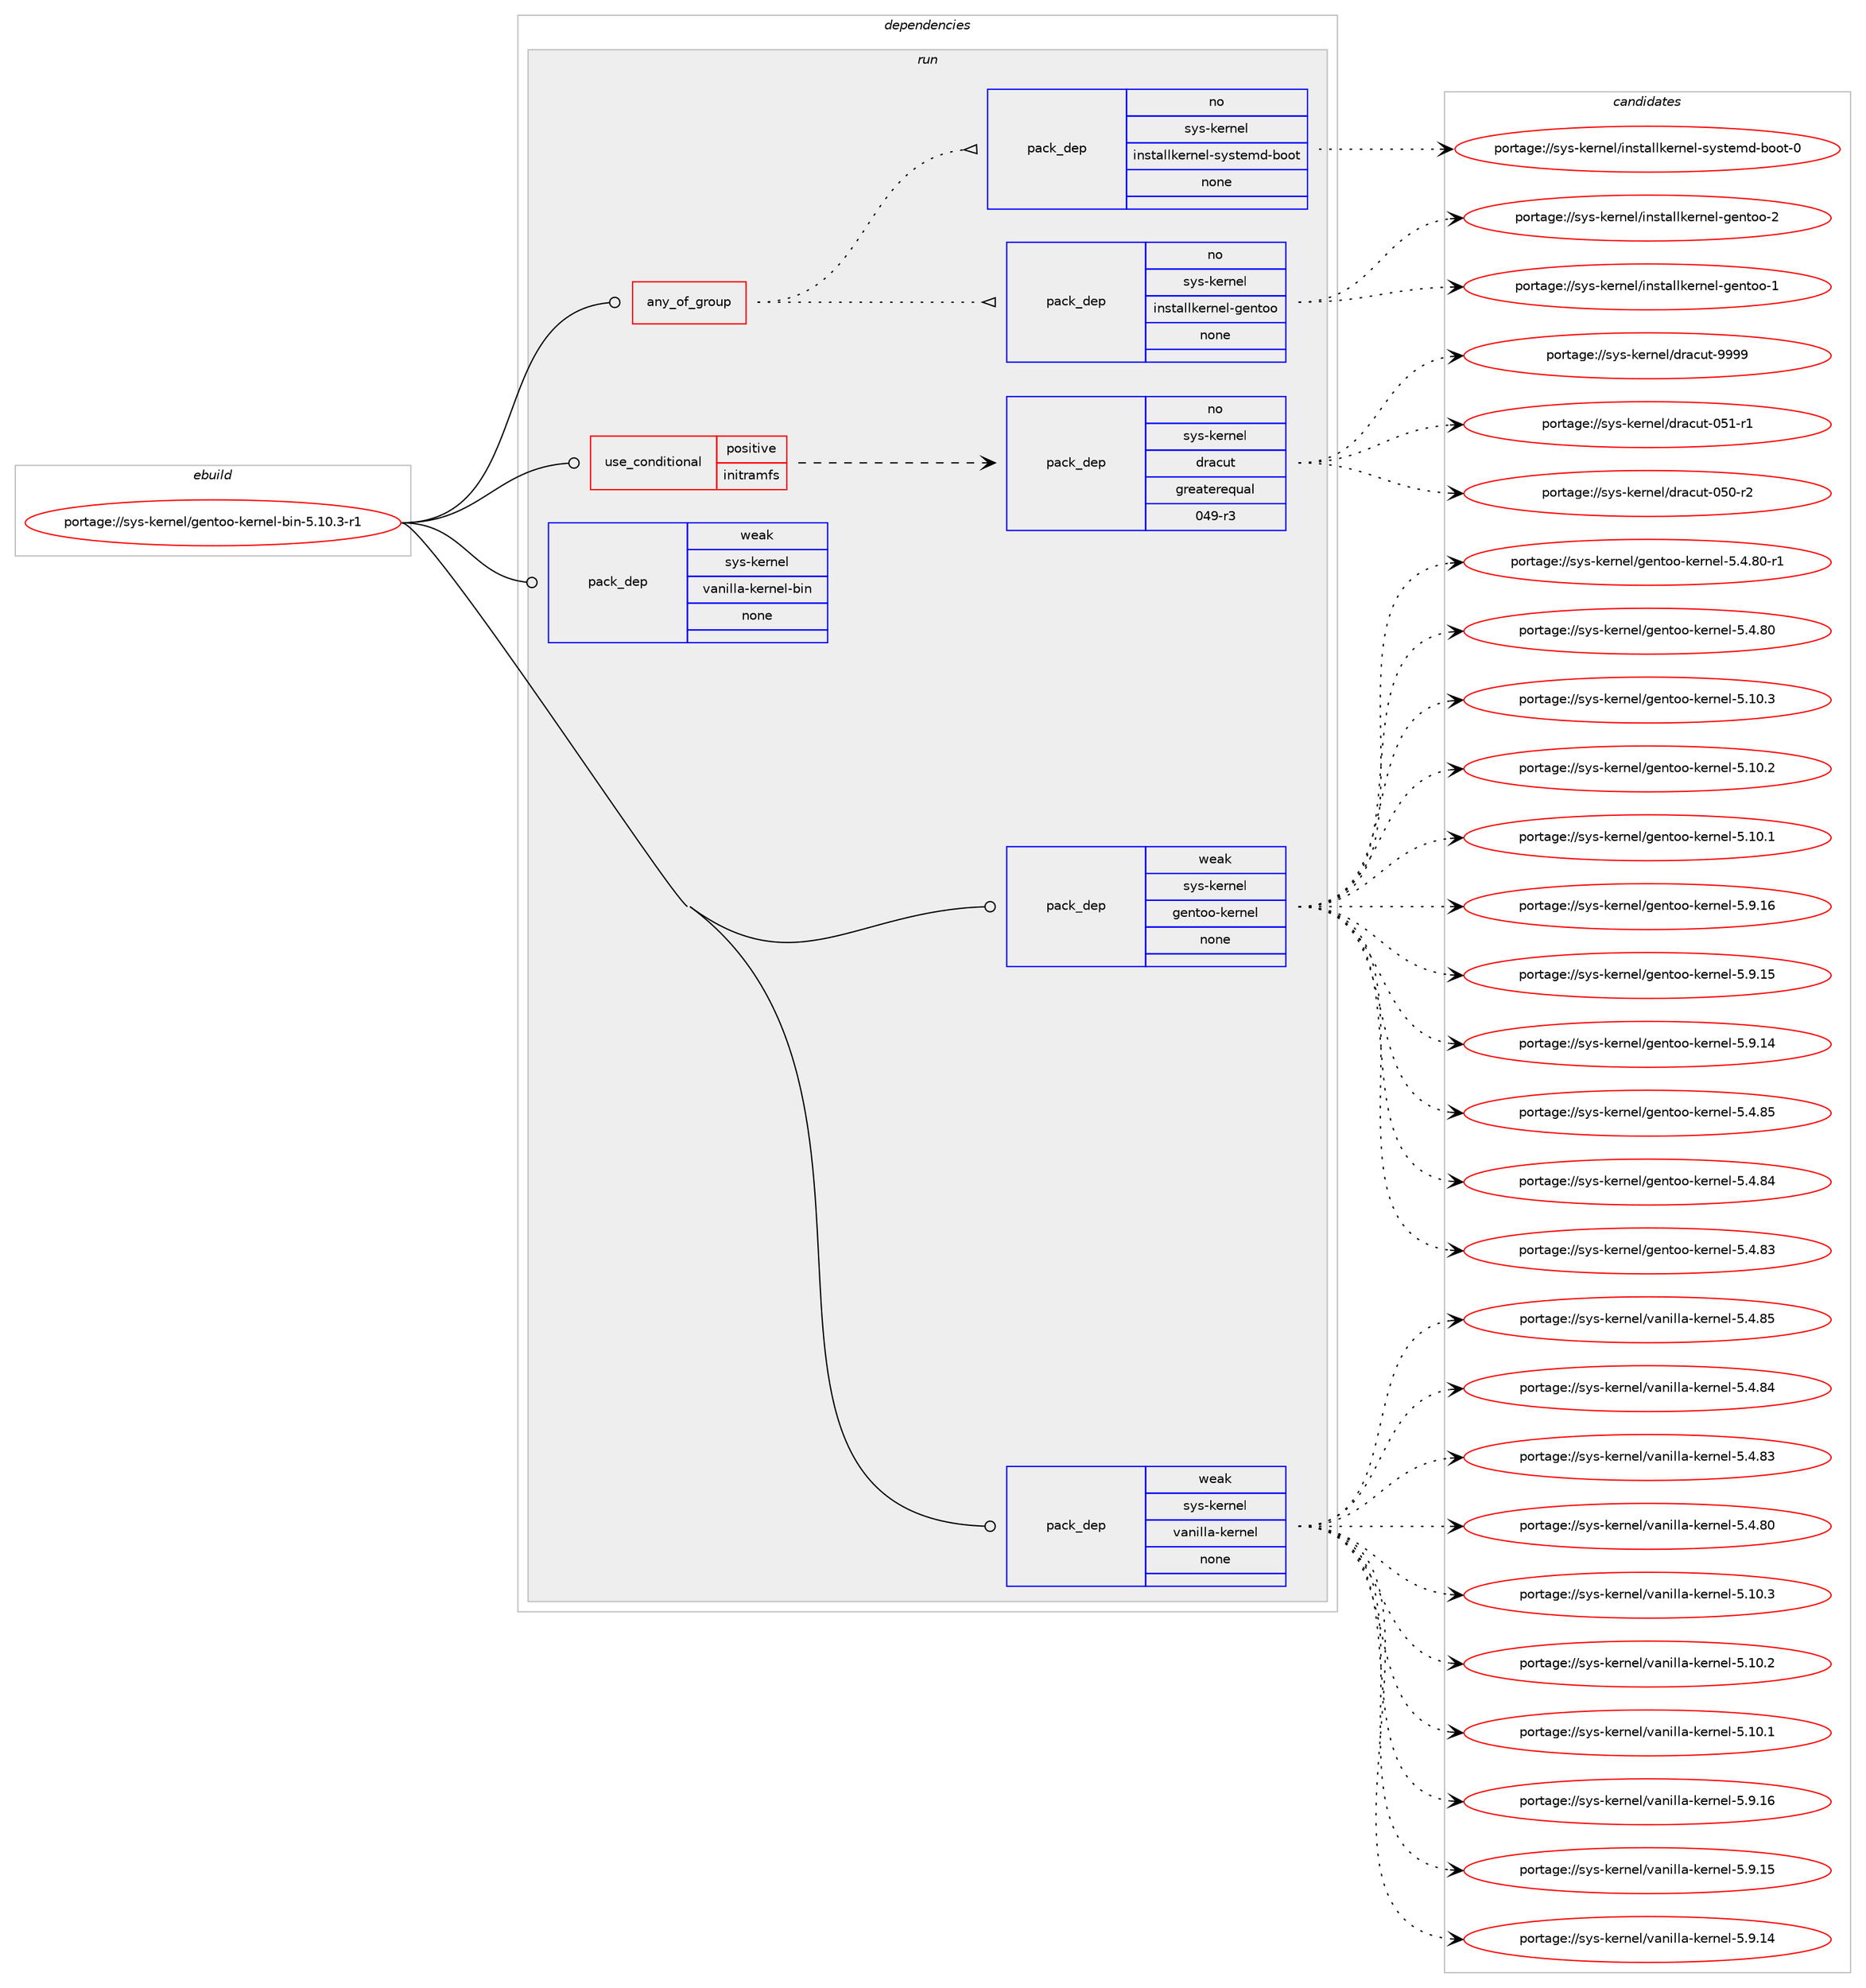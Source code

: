 digraph prolog {

# *************
# Graph options
# *************

newrank=true;
concentrate=true;
compound=true;
graph [rankdir=LR,fontname=Helvetica,fontsize=10,ranksep=1.5];#, ranksep=2.5, nodesep=0.2];
edge  [arrowhead=vee];
node  [fontname=Helvetica,fontsize=10];

# **********
# The ebuild
# **********

subgraph cluster_leftcol {
color=gray;
rank=same;
label=<<i>ebuild</i>>;
id [label="portage://sys-kernel/gentoo-kernel-bin-5.10.3-r1", color=red, width=4, href="../sys-kernel/gentoo-kernel-bin-5.10.3-r1.svg"];
}

# ****************
# The dependencies
# ****************

subgraph cluster_midcol {
color=gray;
label=<<i>dependencies</i>>;
subgraph cluster_compile {
fillcolor="#eeeeee";
style=filled;
label=<<i>compile</i>>;
}
subgraph cluster_compileandrun {
fillcolor="#eeeeee";
style=filled;
label=<<i>compile and run</i>>;
}
subgraph cluster_run {
fillcolor="#eeeeee";
style=filled;
label=<<i>run</i>>;
subgraph any149 {
dependency2199 [label=<<TABLE BORDER="0" CELLBORDER="1" CELLSPACING="0" CELLPADDING="4"><TR><TD CELLPADDING="10">any_of_group</TD></TR></TABLE>>, shape=none, color=red];subgraph pack1953 {
dependency2200 [label=<<TABLE BORDER="0" CELLBORDER="1" CELLSPACING="0" CELLPADDING="4" WIDTH="220"><TR><TD ROWSPAN="6" CELLPADDING="30">pack_dep</TD></TR><TR><TD WIDTH="110">no</TD></TR><TR><TD>sys-kernel</TD></TR><TR><TD>installkernel-gentoo</TD></TR><TR><TD>none</TD></TR><TR><TD></TD></TR></TABLE>>, shape=none, color=blue];
}
dependency2199:e -> dependency2200:w [weight=20,style="dotted",arrowhead="oinv"];
subgraph pack1954 {
dependency2201 [label=<<TABLE BORDER="0" CELLBORDER="1" CELLSPACING="0" CELLPADDING="4" WIDTH="220"><TR><TD ROWSPAN="6" CELLPADDING="30">pack_dep</TD></TR><TR><TD WIDTH="110">no</TD></TR><TR><TD>sys-kernel</TD></TR><TR><TD>installkernel-systemd-boot</TD></TR><TR><TD>none</TD></TR><TR><TD></TD></TR></TABLE>>, shape=none, color=blue];
}
dependency2199:e -> dependency2201:w [weight=20,style="dotted",arrowhead="oinv"];
}
id:e -> dependency2199:w [weight=20,style="solid",arrowhead="odot"];
subgraph cond97 {
dependency2202 [label=<<TABLE BORDER="0" CELLBORDER="1" CELLSPACING="0" CELLPADDING="4"><TR><TD ROWSPAN="3" CELLPADDING="10">use_conditional</TD></TR><TR><TD>positive</TD></TR><TR><TD>initramfs</TD></TR></TABLE>>, shape=none, color=red];
subgraph pack1955 {
dependency2203 [label=<<TABLE BORDER="0" CELLBORDER="1" CELLSPACING="0" CELLPADDING="4" WIDTH="220"><TR><TD ROWSPAN="6" CELLPADDING="30">pack_dep</TD></TR><TR><TD WIDTH="110">no</TD></TR><TR><TD>sys-kernel</TD></TR><TR><TD>dracut</TD></TR><TR><TD>greaterequal</TD></TR><TR><TD>049-r3</TD></TR></TABLE>>, shape=none, color=blue];
}
dependency2202:e -> dependency2203:w [weight=20,style="dashed",arrowhead="vee"];
}
id:e -> dependency2202:w [weight=20,style="solid",arrowhead="odot"];
subgraph pack1956 {
dependency2204 [label=<<TABLE BORDER="0" CELLBORDER="1" CELLSPACING="0" CELLPADDING="4" WIDTH="220"><TR><TD ROWSPAN="6" CELLPADDING="30">pack_dep</TD></TR><TR><TD WIDTH="110">weak</TD></TR><TR><TD>sys-kernel</TD></TR><TR><TD>gentoo-kernel</TD></TR><TR><TD>none</TD></TR><TR><TD></TD></TR></TABLE>>, shape=none, color=blue];
}
id:e -> dependency2204:w [weight=20,style="solid",arrowhead="odot"];
subgraph pack1957 {
dependency2205 [label=<<TABLE BORDER="0" CELLBORDER="1" CELLSPACING="0" CELLPADDING="4" WIDTH="220"><TR><TD ROWSPAN="6" CELLPADDING="30">pack_dep</TD></TR><TR><TD WIDTH="110">weak</TD></TR><TR><TD>sys-kernel</TD></TR><TR><TD>vanilla-kernel</TD></TR><TR><TD>none</TD></TR><TR><TD></TD></TR></TABLE>>, shape=none, color=blue];
}
id:e -> dependency2205:w [weight=20,style="solid",arrowhead="odot"];
subgraph pack1958 {
dependency2206 [label=<<TABLE BORDER="0" CELLBORDER="1" CELLSPACING="0" CELLPADDING="4" WIDTH="220"><TR><TD ROWSPAN="6" CELLPADDING="30">pack_dep</TD></TR><TR><TD WIDTH="110">weak</TD></TR><TR><TD>sys-kernel</TD></TR><TR><TD>vanilla-kernel-bin</TD></TR><TR><TD>none</TD></TR><TR><TD></TD></TR></TABLE>>, shape=none, color=blue];
}
id:e -> dependency2206:w [weight=20,style="solid",arrowhead="odot"];
}
}

# **************
# The candidates
# **************

subgraph cluster_choices {
rank=same;
color=gray;
label=<<i>candidates</i>>;

subgraph choice1953 {
color=black;
nodesep=1;
choice115121115451071011141101011084710511011511697108108107101114110101108451031011101161111114550 [label="portage://sys-kernel/installkernel-gentoo-2", color=red, width=4,href="../sys-kernel/installkernel-gentoo-2.svg"];
choice115121115451071011141101011084710511011511697108108107101114110101108451031011101161111114549 [label="portage://sys-kernel/installkernel-gentoo-1", color=red, width=4,href="../sys-kernel/installkernel-gentoo-1.svg"];
dependency2200:e -> choice115121115451071011141101011084710511011511697108108107101114110101108451031011101161111114550:w [style=dotted,weight="100"];
dependency2200:e -> choice115121115451071011141101011084710511011511697108108107101114110101108451031011101161111114549:w [style=dotted,weight="100"];
}
subgraph choice1954 {
color=black;
nodesep=1;
choice1151211154510710111411010110847105110115116971081081071011141101011084511512111511610110910045981111111164548 [label="portage://sys-kernel/installkernel-systemd-boot-0", color=red, width=4,href="../sys-kernel/installkernel-systemd-boot-0.svg"];
dependency2201:e -> choice1151211154510710111411010110847105110115116971081081071011141101011084511512111511610110910045981111111164548:w [style=dotted,weight="100"];
}
subgraph choice1955 {
color=black;
nodesep=1;
choice115121115451071011141101011084710011497991171164557575757 [label="portage://sys-kernel/dracut-9999", color=red, width=4,href="../sys-kernel/dracut-9999.svg"];
choice11512111545107101114110101108471001149799117116454853494511449 [label="portage://sys-kernel/dracut-051-r1", color=red, width=4,href="../sys-kernel/dracut-051-r1.svg"];
choice11512111545107101114110101108471001149799117116454853484511450 [label="portage://sys-kernel/dracut-050-r2", color=red, width=4,href="../sys-kernel/dracut-050-r2.svg"];
dependency2203:e -> choice115121115451071011141101011084710011497991171164557575757:w [style=dotted,weight="100"];
dependency2203:e -> choice11512111545107101114110101108471001149799117116454853494511449:w [style=dotted,weight="100"];
dependency2203:e -> choice11512111545107101114110101108471001149799117116454853484511450:w [style=dotted,weight="100"];
}
subgraph choice1956 {
color=black;
nodesep=1;
choice11512111545107101114110101108471031011101161111114510710111411010110845534657464954 [label="portage://sys-kernel/gentoo-kernel-5.9.16", color=red, width=4,href="../sys-kernel/gentoo-kernel-5.9.16.svg"];
choice11512111545107101114110101108471031011101161111114510710111411010110845534657464953 [label="portage://sys-kernel/gentoo-kernel-5.9.15", color=red, width=4,href="../sys-kernel/gentoo-kernel-5.9.15.svg"];
choice11512111545107101114110101108471031011101161111114510710111411010110845534657464952 [label="portage://sys-kernel/gentoo-kernel-5.9.14", color=red, width=4,href="../sys-kernel/gentoo-kernel-5.9.14.svg"];
choice11512111545107101114110101108471031011101161111114510710111411010110845534652465653 [label="portage://sys-kernel/gentoo-kernel-5.4.85", color=red, width=4,href="../sys-kernel/gentoo-kernel-5.4.85.svg"];
choice11512111545107101114110101108471031011101161111114510710111411010110845534652465652 [label="portage://sys-kernel/gentoo-kernel-5.4.84", color=red, width=4,href="../sys-kernel/gentoo-kernel-5.4.84.svg"];
choice11512111545107101114110101108471031011101161111114510710111411010110845534652465651 [label="portage://sys-kernel/gentoo-kernel-5.4.83", color=red, width=4,href="../sys-kernel/gentoo-kernel-5.4.83.svg"];
choice115121115451071011141101011084710310111011611111145107101114110101108455346524656484511449 [label="portage://sys-kernel/gentoo-kernel-5.4.80-r1", color=red, width=4,href="../sys-kernel/gentoo-kernel-5.4.80-r1.svg"];
choice11512111545107101114110101108471031011101161111114510710111411010110845534652465648 [label="portage://sys-kernel/gentoo-kernel-5.4.80", color=red, width=4,href="../sys-kernel/gentoo-kernel-5.4.80.svg"];
choice11512111545107101114110101108471031011101161111114510710111411010110845534649484651 [label="portage://sys-kernel/gentoo-kernel-5.10.3", color=red, width=4,href="../sys-kernel/gentoo-kernel-5.10.3.svg"];
choice11512111545107101114110101108471031011101161111114510710111411010110845534649484650 [label="portage://sys-kernel/gentoo-kernel-5.10.2", color=red, width=4,href="../sys-kernel/gentoo-kernel-5.10.2.svg"];
choice11512111545107101114110101108471031011101161111114510710111411010110845534649484649 [label="portage://sys-kernel/gentoo-kernel-5.10.1", color=red, width=4,href="../sys-kernel/gentoo-kernel-5.10.1.svg"];
dependency2204:e -> choice11512111545107101114110101108471031011101161111114510710111411010110845534657464954:w [style=dotted,weight="100"];
dependency2204:e -> choice11512111545107101114110101108471031011101161111114510710111411010110845534657464953:w [style=dotted,weight="100"];
dependency2204:e -> choice11512111545107101114110101108471031011101161111114510710111411010110845534657464952:w [style=dotted,weight="100"];
dependency2204:e -> choice11512111545107101114110101108471031011101161111114510710111411010110845534652465653:w [style=dotted,weight="100"];
dependency2204:e -> choice11512111545107101114110101108471031011101161111114510710111411010110845534652465652:w [style=dotted,weight="100"];
dependency2204:e -> choice11512111545107101114110101108471031011101161111114510710111411010110845534652465651:w [style=dotted,weight="100"];
dependency2204:e -> choice115121115451071011141101011084710310111011611111145107101114110101108455346524656484511449:w [style=dotted,weight="100"];
dependency2204:e -> choice11512111545107101114110101108471031011101161111114510710111411010110845534652465648:w [style=dotted,weight="100"];
dependency2204:e -> choice11512111545107101114110101108471031011101161111114510710111411010110845534649484651:w [style=dotted,weight="100"];
dependency2204:e -> choice11512111545107101114110101108471031011101161111114510710111411010110845534649484650:w [style=dotted,weight="100"];
dependency2204:e -> choice11512111545107101114110101108471031011101161111114510710111411010110845534649484649:w [style=dotted,weight="100"];
}
subgraph choice1957 {
color=black;
nodesep=1;
choice115121115451071011141101011084711897110105108108974510710111411010110845534657464954 [label="portage://sys-kernel/vanilla-kernel-5.9.16", color=red, width=4,href="../sys-kernel/vanilla-kernel-5.9.16.svg"];
choice115121115451071011141101011084711897110105108108974510710111411010110845534657464953 [label="portage://sys-kernel/vanilla-kernel-5.9.15", color=red, width=4,href="../sys-kernel/vanilla-kernel-5.9.15.svg"];
choice115121115451071011141101011084711897110105108108974510710111411010110845534657464952 [label="portage://sys-kernel/vanilla-kernel-5.9.14", color=red, width=4,href="../sys-kernel/vanilla-kernel-5.9.14.svg"];
choice115121115451071011141101011084711897110105108108974510710111411010110845534652465653 [label="portage://sys-kernel/vanilla-kernel-5.4.85", color=red, width=4,href="../sys-kernel/vanilla-kernel-5.4.85.svg"];
choice115121115451071011141101011084711897110105108108974510710111411010110845534652465652 [label="portage://sys-kernel/vanilla-kernel-5.4.84", color=red, width=4,href="../sys-kernel/vanilla-kernel-5.4.84.svg"];
choice115121115451071011141101011084711897110105108108974510710111411010110845534652465651 [label="portage://sys-kernel/vanilla-kernel-5.4.83", color=red, width=4,href="../sys-kernel/vanilla-kernel-5.4.83.svg"];
choice115121115451071011141101011084711897110105108108974510710111411010110845534652465648 [label="portage://sys-kernel/vanilla-kernel-5.4.80", color=red, width=4,href="../sys-kernel/vanilla-kernel-5.4.80.svg"];
choice115121115451071011141101011084711897110105108108974510710111411010110845534649484651 [label="portage://sys-kernel/vanilla-kernel-5.10.3", color=red, width=4,href="../sys-kernel/vanilla-kernel-5.10.3.svg"];
choice115121115451071011141101011084711897110105108108974510710111411010110845534649484650 [label="portage://sys-kernel/vanilla-kernel-5.10.2", color=red, width=4,href="../sys-kernel/vanilla-kernel-5.10.2.svg"];
choice115121115451071011141101011084711897110105108108974510710111411010110845534649484649 [label="portage://sys-kernel/vanilla-kernel-5.10.1", color=red, width=4,href="../sys-kernel/vanilla-kernel-5.10.1.svg"];
dependency2205:e -> choice115121115451071011141101011084711897110105108108974510710111411010110845534657464954:w [style=dotted,weight="100"];
dependency2205:e -> choice115121115451071011141101011084711897110105108108974510710111411010110845534657464953:w [style=dotted,weight="100"];
dependency2205:e -> choice115121115451071011141101011084711897110105108108974510710111411010110845534657464952:w [style=dotted,weight="100"];
dependency2205:e -> choice115121115451071011141101011084711897110105108108974510710111411010110845534652465653:w [style=dotted,weight="100"];
dependency2205:e -> choice115121115451071011141101011084711897110105108108974510710111411010110845534652465652:w [style=dotted,weight="100"];
dependency2205:e -> choice115121115451071011141101011084711897110105108108974510710111411010110845534652465651:w [style=dotted,weight="100"];
dependency2205:e -> choice115121115451071011141101011084711897110105108108974510710111411010110845534652465648:w [style=dotted,weight="100"];
dependency2205:e -> choice115121115451071011141101011084711897110105108108974510710111411010110845534649484651:w [style=dotted,weight="100"];
dependency2205:e -> choice115121115451071011141101011084711897110105108108974510710111411010110845534649484650:w [style=dotted,weight="100"];
dependency2205:e -> choice115121115451071011141101011084711897110105108108974510710111411010110845534649484649:w [style=dotted,weight="100"];
}
subgraph choice1958 {
color=black;
nodesep=1;
}
}

}
